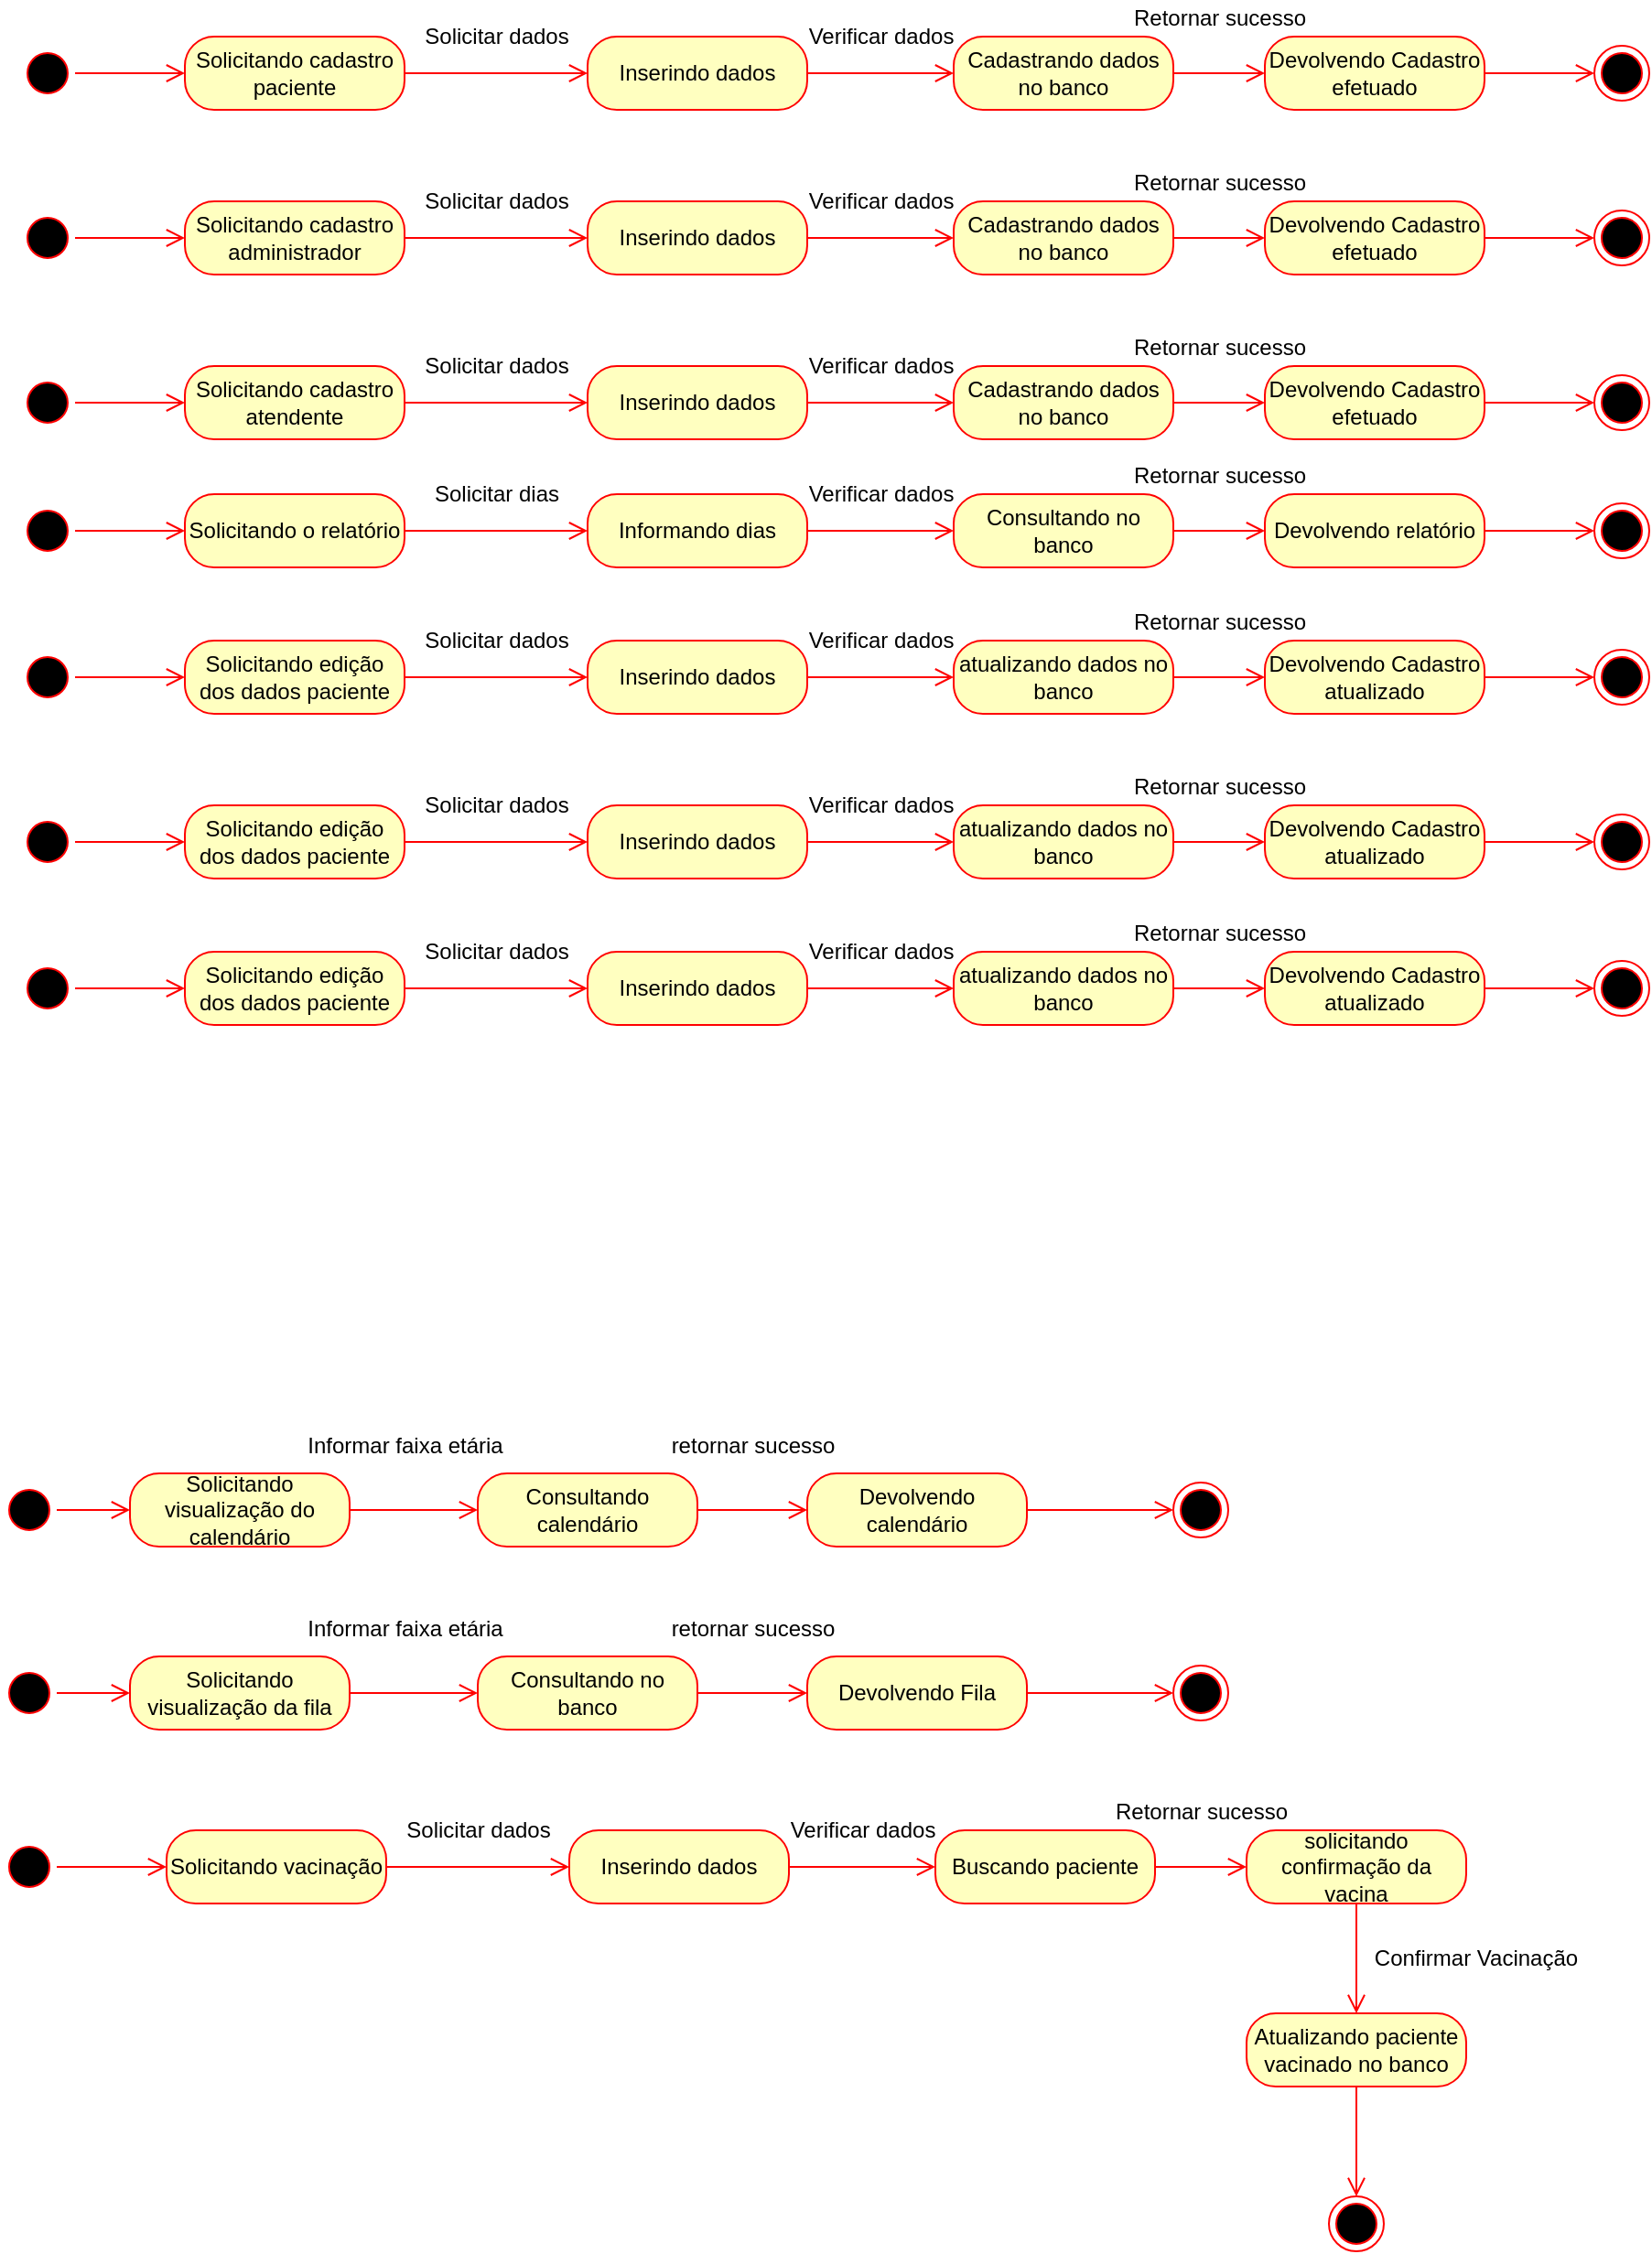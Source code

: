 <mxfile version="14.7.1" type="device"><diagram id="VHnfhxVJUCh1EtkMlHAh" name="Page-1"><mxGraphModel dx="1422" dy="794" grid="0" gridSize="10" guides="1" tooltips="1" connect="1" arrows="1" fold="1" page="1" pageScale="1" pageWidth="1169" pageHeight="827" math="0" shadow="0"><root><mxCell id="0"/><mxCell id="1" parent="0"/><mxCell id="KKVTEAkptDqRjlvyIMgH-1" value="Solicitando cadastro paciente" style="rounded=1;whiteSpace=wrap;html=1;arcSize=40;fontColor=#000000;fillColor=#ffffc0;strokeColor=#ff0000;" vertex="1" parent="1"><mxGeometry x="170" y="110" width="120" height="40" as="geometry"/></mxCell><mxCell id="KKVTEAkptDqRjlvyIMgH-2" value="" style="edgeStyle=orthogonalEdgeStyle;html=1;verticalAlign=bottom;endArrow=open;endSize=8;strokeColor=#ff0000;entryX=0;entryY=0.5;entryDx=0;entryDy=0;" edge="1" source="KKVTEAkptDqRjlvyIMgH-1" parent="1" target="KKVTEAkptDqRjlvyIMgH-3"><mxGeometry relative="1" as="geometry"><mxPoint x="230" y="210" as="targetPoint"/></mxGeometry></mxCell><mxCell id="KKVTEAkptDqRjlvyIMgH-3" value="Inserindo dados" style="rounded=1;whiteSpace=wrap;html=1;arcSize=40;fontColor=#000000;fillColor=#ffffc0;strokeColor=#ff0000;" vertex="1" parent="1"><mxGeometry x="390" y="110" width="120" height="40" as="geometry"/></mxCell><mxCell id="KKVTEAkptDqRjlvyIMgH-4" value="" style="edgeStyle=orthogonalEdgeStyle;html=1;verticalAlign=bottom;endArrow=open;endSize=8;strokeColor=#ff0000;entryX=0;entryY=0.5;entryDx=0;entryDy=0;" edge="1" source="KKVTEAkptDqRjlvyIMgH-3" parent="1" target="KKVTEAkptDqRjlvyIMgH-8"><mxGeometry relative="1" as="geometry"><mxPoint x="650" y="210" as="targetPoint"/></mxGeometry></mxCell><mxCell id="KKVTEAkptDqRjlvyIMgH-8" value="Cadastrando dados no banco" style="rounded=1;whiteSpace=wrap;html=1;arcSize=40;fontColor=#000000;fillColor=#ffffc0;strokeColor=#ff0000;" vertex="1" parent="1"><mxGeometry x="590" y="110" width="120" height="40" as="geometry"/></mxCell><mxCell id="KKVTEAkptDqRjlvyIMgH-9" value="" style="edgeStyle=orthogonalEdgeStyle;html=1;verticalAlign=bottom;endArrow=open;endSize=8;strokeColor=#ff0000;entryX=0;entryY=0.5;entryDx=0;entryDy=0;" edge="1" source="KKVTEAkptDqRjlvyIMgH-8" parent="1" target="KKVTEAkptDqRjlvyIMgH-10"><mxGeometry relative="1" as="geometry"><mxPoint x="780" y="200" as="targetPoint"/></mxGeometry></mxCell><mxCell id="KKVTEAkptDqRjlvyIMgH-10" value="Devolvendo Cadastro efetuado" style="rounded=1;whiteSpace=wrap;html=1;arcSize=40;fontColor=#000000;fillColor=#ffffc0;strokeColor=#ff0000;" vertex="1" parent="1"><mxGeometry x="760" y="110" width="120" height="40" as="geometry"/></mxCell><mxCell id="KKVTEAkptDqRjlvyIMgH-11" value="" style="edgeStyle=orthogonalEdgeStyle;html=1;verticalAlign=bottom;endArrow=open;endSize=8;strokeColor=#ff0000;entryX=0;entryY=0.5;entryDx=0;entryDy=0;" edge="1" source="KKVTEAkptDqRjlvyIMgH-10" parent="1" target="KKVTEAkptDqRjlvyIMgH-14"><mxGeometry relative="1" as="geometry"><mxPoint x="930" y="130" as="targetPoint"/></mxGeometry></mxCell><mxCell id="KKVTEAkptDqRjlvyIMgH-12" value="" style="ellipse;html=1;shape=startState;fillColor=#000000;strokeColor=#ff0000;" vertex="1" parent="1"><mxGeometry x="80" y="115" width="30" height="30" as="geometry"/></mxCell><mxCell id="KKVTEAkptDqRjlvyIMgH-13" value="" style="edgeStyle=orthogonalEdgeStyle;html=1;verticalAlign=bottom;endArrow=open;endSize=8;strokeColor=#ff0000;entryX=0;entryY=0.5;entryDx=0;entryDy=0;" edge="1" source="KKVTEAkptDqRjlvyIMgH-12" parent="1" target="KKVTEAkptDqRjlvyIMgH-1"><mxGeometry relative="1" as="geometry"><mxPoint x="150" y="125" as="targetPoint"/></mxGeometry></mxCell><mxCell id="KKVTEAkptDqRjlvyIMgH-14" value="" style="ellipse;html=1;shape=endState;fillColor=#000000;strokeColor=#ff0000;" vertex="1" parent="1"><mxGeometry x="940" y="115" width="30" height="30" as="geometry"/></mxCell><mxCell id="KKVTEAkptDqRjlvyIMgH-16" value="Solicitar dados" style="text;html=1;align=center;verticalAlign=middle;resizable=0;points=[];autosize=1;strokeColor=none;" vertex="1" parent="1"><mxGeometry x="290" y="100" width="100" height="20" as="geometry"/></mxCell><mxCell id="KKVTEAkptDqRjlvyIMgH-17" value="Verificar dados" style="text;html=1;align=center;verticalAlign=middle;resizable=0;points=[];autosize=1;strokeColor=none;" vertex="1" parent="1"><mxGeometry x="500" y="100" width="100" height="20" as="geometry"/></mxCell><mxCell id="KKVTEAkptDqRjlvyIMgH-18" value="Retornar sucesso" style="text;html=1;align=center;verticalAlign=middle;resizable=0;points=[];autosize=1;strokeColor=none;" vertex="1" parent="1"><mxGeometry x="680" y="90" width="110" height="20" as="geometry"/></mxCell><mxCell id="KKVTEAkptDqRjlvyIMgH-19" value="Solicitando cadastro administrador" style="rounded=1;whiteSpace=wrap;html=1;arcSize=40;fontColor=#000000;fillColor=#ffffc0;strokeColor=#ff0000;" vertex="1" parent="1"><mxGeometry x="170" y="200" width="120" height="40" as="geometry"/></mxCell><mxCell id="KKVTEAkptDqRjlvyIMgH-20" value="" style="edgeStyle=orthogonalEdgeStyle;html=1;verticalAlign=bottom;endArrow=open;endSize=8;strokeColor=#ff0000;entryX=0;entryY=0.5;entryDx=0;entryDy=0;" edge="1" parent="1" source="KKVTEAkptDqRjlvyIMgH-19" target="KKVTEAkptDqRjlvyIMgH-21"><mxGeometry relative="1" as="geometry"><mxPoint x="230" y="300" as="targetPoint"/></mxGeometry></mxCell><mxCell id="KKVTEAkptDqRjlvyIMgH-21" value="Inserindo dados" style="rounded=1;whiteSpace=wrap;html=1;arcSize=40;fontColor=#000000;fillColor=#ffffc0;strokeColor=#ff0000;" vertex="1" parent="1"><mxGeometry x="390" y="200" width="120" height="40" as="geometry"/></mxCell><mxCell id="KKVTEAkptDqRjlvyIMgH-22" value="" style="edgeStyle=orthogonalEdgeStyle;html=1;verticalAlign=bottom;endArrow=open;endSize=8;strokeColor=#ff0000;entryX=0;entryY=0.5;entryDx=0;entryDy=0;" edge="1" parent="1" source="KKVTEAkptDqRjlvyIMgH-21" target="KKVTEAkptDqRjlvyIMgH-23"><mxGeometry relative="1" as="geometry"><mxPoint x="650" y="300" as="targetPoint"/></mxGeometry></mxCell><mxCell id="KKVTEAkptDqRjlvyIMgH-23" value="Cadastrando dados no banco" style="rounded=1;whiteSpace=wrap;html=1;arcSize=40;fontColor=#000000;fillColor=#ffffc0;strokeColor=#ff0000;" vertex="1" parent="1"><mxGeometry x="590" y="200" width="120" height="40" as="geometry"/></mxCell><mxCell id="KKVTEAkptDqRjlvyIMgH-24" value="" style="edgeStyle=orthogonalEdgeStyle;html=1;verticalAlign=bottom;endArrow=open;endSize=8;strokeColor=#ff0000;entryX=0;entryY=0.5;entryDx=0;entryDy=0;" edge="1" parent="1" source="KKVTEAkptDqRjlvyIMgH-23" target="KKVTEAkptDqRjlvyIMgH-25"><mxGeometry relative="1" as="geometry"><mxPoint x="780" y="290" as="targetPoint"/></mxGeometry></mxCell><mxCell id="KKVTEAkptDqRjlvyIMgH-25" value="Devolvendo Cadastro efetuado" style="rounded=1;whiteSpace=wrap;html=1;arcSize=40;fontColor=#000000;fillColor=#ffffc0;strokeColor=#ff0000;" vertex="1" parent="1"><mxGeometry x="760" y="200" width="120" height="40" as="geometry"/></mxCell><mxCell id="KKVTEAkptDqRjlvyIMgH-26" value="" style="edgeStyle=orthogonalEdgeStyle;html=1;verticalAlign=bottom;endArrow=open;endSize=8;strokeColor=#ff0000;entryX=0;entryY=0.5;entryDx=0;entryDy=0;" edge="1" parent="1" source="KKVTEAkptDqRjlvyIMgH-25" target="KKVTEAkptDqRjlvyIMgH-29"><mxGeometry relative="1" as="geometry"><mxPoint x="930" y="220" as="targetPoint"/></mxGeometry></mxCell><mxCell id="KKVTEAkptDqRjlvyIMgH-27" value="" style="ellipse;html=1;shape=startState;fillColor=#000000;strokeColor=#ff0000;" vertex="1" parent="1"><mxGeometry x="80" y="205" width="30" height="30" as="geometry"/></mxCell><mxCell id="KKVTEAkptDqRjlvyIMgH-28" value="" style="edgeStyle=orthogonalEdgeStyle;html=1;verticalAlign=bottom;endArrow=open;endSize=8;strokeColor=#ff0000;entryX=0;entryY=0.5;entryDx=0;entryDy=0;" edge="1" parent="1" source="KKVTEAkptDqRjlvyIMgH-27" target="KKVTEAkptDqRjlvyIMgH-19"><mxGeometry relative="1" as="geometry"><mxPoint x="150" y="215" as="targetPoint"/></mxGeometry></mxCell><mxCell id="KKVTEAkptDqRjlvyIMgH-29" value="" style="ellipse;html=1;shape=endState;fillColor=#000000;strokeColor=#ff0000;" vertex="1" parent="1"><mxGeometry x="940" y="205" width="30" height="30" as="geometry"/></mxCell><mxCell id="KKVTEAkptDqRjlvyIMgH-30" value="Solicitar dados" style="text;html=1;align=center;verticalAlign=middle;resizable=0;points=[];autosize=1;strokeColor=none;" vertex="1" parent="1"><mxGeometry x="290" y="190" width="100" height="20" as="geometry"/></mxCell><mxCell id="KKVTEAkptDqRjlvyIMgH-31" value="Verificar dados" style="text;html=1;align=center;verticalAlign=middle;resizable=0;points=[];autosize=1;strokeColor=none;" vertex="1" parent="1"><mxGeometry x="500" y="190" width="100" height="20" as="geometry"/></mxCell><mxCell id="KKVTEAkptDqRjlvyIMgH-32" value="Retornar sucesso" style="text;html=1;align=center;verticalAlign=middle;resizable=0;points=[];autosize=1;strokeColor=none;" vertex="1" parent="1"><mxGeometry x="680" y="180" width="110" height="20" as="geometry"/></mxCell><mxCell id="KKVTEAkptDqRjlvyIMgH-33" value="Solicitando cadastro atendente" style="rounded=1;whiteSpace=wrap;html=1;arcSize=40;fontColor=#000000;fillColor=#ffffc0;strokeColor=#ff0000;" vertex="1" parent="1"><mxGeometry x="170" y="290" width="120" height="40" as="geometry"/></mxCell><mxCell id="KKVTEAkptDqRjlvyIMgH-34" value="" style="edgeStyle=orthogonalEdgeStyle;html=1;verticalAlign=bottom;endArrow=open;endSize=8;strokeColor=#ff0000;entryX=0;entryY=0.5;entryDx=0;entryDy=0;" edge="1" parent="1" source="KKVTEAkptDqRjlvyIMgH-33" target="KKVTEAkptDqRjlvyIMgH-35"><mxGeometry relative="1" as="geometry"><mxPoint x="230" y="390" as="targetPoint"/></mxGeometry></mxCell><mxCell id="KKVTEAkptDqRjlvyIMgH-35" value="Inserindo dados" style="rounded=1;whiteSpace=wrap;html=1;arcSize=40;fontColor=#000000;fillColor=#ffffc0;strokeColor=#ff0000;" vertex="1" parent="1"><mxGeometry x="390" y="290" width="120" height="40" as="geometry"/></mxCell><mxCell id="KKVTEAkptDqRjlvyIMgH-36" value="" style="edgeStyle=orthogonalEdgeStyle;html=1;verticalAlign=bottom;endArrow=open;endSize=8;strokeColor=#ff0000;entryX=0;entryY=0.5;entryDx=0;entryDy=0;" edge="1" parent="1" source="KKVTEAkptDqRjlvyIMgH-35" target="KKVTEAkptDqRjlvyIMgH-37"><mxGeometry relative="1" as="geometry"><mxPoint x="650" y="390" as="targetPoint"/></mxGeometry></mxCell><mxCell id="KKVTEAkptDqRjlvyIMgH-37" value="Cadastrando dados no banco" style="rounded=1;whiteSpace=wrap;html=1;arcSize=40;fontColor=#000000;fillColor=#ffffc0;strokeColor=#ff0000;" vertex="1" parent="1"><mxGeometry x="590" y="290" width="120" height="40" as="geometry"/></mxCell><mxCell id="KKVTEAkptDqRjlvyIMgH-38" value="" style="edgeStyle=orthogonalEdgeStyle;html=1;verticalAlign=bottom;endArrow=open;endSize=8;strokeColor=#ff0000;entryX=0;entryY=0.5;entryDx=0;entryDy=0;" edge="1" parent="1" source="KKVTEAkptDqRjlvyIMgH-37" target="KKVTEAkptDqRjlvyIMgH-39"><mxGeometry relative="1" as="geometry"><mxPoint x="780" y="380" as="targetPoint"/></mxGeometry></mxCell><mxCell id="KKVTEAkptDqRjlvyIMgH-39" value="Devolvendo Cadastro efetuado" style="rounded=1;whiteSpace=wrap;html=1;arcSize=40;fontColor=#000000;fillColor=#ffffc0;strokeColor=#ff0000;" vertex="1" parent="1"><mxGeometry x="760" y="290" width="120" height="40" as="geometry"/></mxCell><mxCell id="KKVTEAkptDqRjlvyIMgH-40" value="" style="edgeStyle=orthogonalEdgeStyle;html=1;verticalAlign=bottom;endArrow=open;endSize=8;strokeColor=#ff0000;entryX=0;entryY=0.5;entryDx=0;entryDy=0;" edge="1" parent="1" source="KKVTEAkptDqRjlvyIMgH-39" target="KKVTEAkptDqRjlvyIMgH-43"><mxGeometry relative="1" as="geometry"><mxPoint x="930" y="310" as="targetPoint"/></mxGeometry></mxCell><mxCell id="KKVTEAkptDqRjlvyIMgH-41" value="" style="ellipse;html=1;shape=startState;fillColor=#000000;strokeColor=#ff0000;" vertex="1" parent="1"><mxGeometry x="80" y="295" width="30" height="30" as="geometry"/></mxCell><mxCell id="KKVTEAkptDqRjlvyIMgH-42" value="" style="edgeStyle=orthogonalEdgeStyle;html=1;verticalAlign=bottom;endArrow=open;endSize=8;strokeColor=#ff0000;entryX=0;entryY=0.5;entryDx=0;entryDy=0;" edge="1" parent="1" source="KKVTEAkptDqRjlvyIMgH-41" target="KKVTEAkptDqRjlvyIMgH-33"><mxGeometry relative="1" as="geometry"><mxPoint x="150" y="305" as="targetPoint"/></mxGeometry></mxCell><mxCell id="KKVTEAkptDqRjlvyIMgH-43" value="" style="ellipse;html=1;shape=endState;fillColor=#000000;strokeColor=#ff0000;" vertex="1" parent="1"><mxGeometry x="940" y="295" width="30" height="30" as="geometry"/></mxCell><mxCell id="KKVTEAkptDqRjlvyIMgH-44" value="Solicitar dados" style="text;html=1;align=center;verticalAlign=middle;resizable=0;points=[];autosize=1;strokeColor=none;" vertex="1" parent="1"><mxGeometry x="290" y="280" width="100" height="20" as="geometry"/></mxCell><mxCell id="KKVTEAkptDqRjlvyIMgH-45" value="Verificar dados" style="text;html=1;align=center;verticalAlign=middle;resizable=0;points=[];autosize=1;strokeColor=none;" vertex="1" parent="1"><mxGeometry x="500" y="280" width="100" height="20" as="geometry"/></mxCell><mxCell id="KKVTEAkptDqRjlvyIMgH-46" value="Retornar sucesso" style="text;html=1;align=center;verticalAlign=middle;resizable=0;points=[];autosize=1;strokeColor=none;" vertex="1" parent="1"><mxGeometry x="680" y="270" width="110" height="20" as="geometry"/></mxCell><mxCell id="KKVTEAkptDqRjlvyIMgH-49" value="Solicitando o relatório" style="rounded=1;whiteSpace=wrap;html=1;arcSize=40;fontColor=#000000;fillColor=#ffffc0;strokeColor=#ff0000;" vertex="1" parent="1"><mxGeometry x="170" y="360" width="120" height="40" as="geometry"/></mxCell><mxCell id="KKVTEAkptDqRjlvyIMgH-50" value="" style="edgeStyle=orthogonalEdgeStyle;html=1;verticalAlign=bottom;endArrow=open;endSize=8;strokeColor=#ff0000;entryX=0;entryY=0.5;entryDx=0;entryDy=0;" edge="1" parent="1" source="KKVTEAkptDqRjlvyIMgH-49" target="KKVTEAkptDqRjlvyIMgH-51"><mxGeometry relative="1" as="geometry"><mxPoint x="230" y="460" as="targetPoint"/></mxGeometry></mxCell><mxCell id="KKVTEAkptDqRjlvyIMgH-51" value="Informando dias" style="rounded=1;whiteSpace=wrap;html=1;arcSize=40;fontColor=#000000;fillColor=#ffffc0;strokeColor=#ff0000;" vertex="1" parent="1"><mxGeometry x="390" y="360" width="120" height="40" as="geometry"/></mxCell><mxCell id="KKVTEAkptDqRjlvyIMgH-52" value="" style="edgeStyle=orthogonalEdgeStyle;html=1;verticalAlign=bottom;endArrow=open;endSize=8;strokeColor=#ff0000;entryX=0;entryY=0.5;entryDx=0;entryDy=0;" edge="1" parent="1" source="KKVTEAkptDqRjlvyIMgH-51" target="KKVTEAkptDqRjlvyIMgH-53"><mxGeometry relative="1" as="geometry"><mxPoint x="650" y="460" as="targetPoint"/></mxGeometry></mxCell><mxCell id="KKVTEAkptDqRjlvyIMgH-53" value="Consultando no banco" style="rounded=1;whiteSpace=wrap;html=1;arcSize=40;fontColor=#000000;fillColor=#ffffc0;strokeColor=#ff0000;" vertex="1" parent="1"><mxGeometry x="590" y="360" width="120" height="40" as="geometry"/></mxCell><mxCell id="KKVTEAkptDqRjlvyIMgH-54" value="" style="edgeStyle=orthogonalEdgeStyle;html=1;verticalAlign=bottom;endArrow=open;endSize=8;strokeColor=#ff0000;entryX=0;entryY=0.5;entryDx=0;entryDy=0;" edge="1" parent="1" source="KKVTEAkptDqRjlvyIMgH-53" target="KKVTEAkptDqRjlvyIMgH-55"><mxGeometry relative="1" as="geometry"><mxPoint x="780" y="450" as="targetPoint"/></mxGeometry></mxCell><mxCell id="KKVTEAkptDqRjlvyIMgH-55" value="Devolvendo relatório" style="rounded=1;whiteSpace=wrap;html=1;arcSize=40;fontColor=#000000;fillColor=#ffffc0;strokeColor=#ff0000;" vertex="1" parent="1"><mxGeometry x="760" y="360" width="120" height="40" as="geometry"/></mxCell><mxCell id="KKVTEAkptDqRjlvyIMgH-56" value="" style="edgeStyle=orthogonalEdgeStyle;html=1;verticalAlign=bottom;endArrow=open;endSize=8;strokeColor=#ff0000;entryX=0;entryY=0.5;entryDx=0;entryDy=0;" edge="1" parent="1" source="KKVTEAkptDqRjlvyIMgH-55" target="KKVTEAkptDqRjlvyIMgH-59"><mxGeometry relative="1" as="geometry"><mxPoint x="930" y="380" as="targetPoint"/></mxGeometry></mxCell><mxCell id="KKVTEAkptDqRjlvyIMgH-57" value="" style="ellipse;html=1;shape=startState;fillColor=#000000;strokeColor=#ff0000;" vertex="1" parent="1"><mxGeometry x="80" y="365" width="30" height="30" as="geometry"/></mxCell><mxCell id="KKVTEAkptDqRjlvyIMgH-58" value="" style="edgeStyle=orthogonalEdgeStyle;html=1;verticalAlign=bottom;endArrow=open;endSize=8;strokeColor=#ff0000;entryX=0;entryY=0.5;entryDx=0;entryDy=0;" edge="1" parent="1" source="KKVTEAkptDqRjlvyIMgH-57" target="KKVTEAkptDqRjlvyIMgH-49"><mxGeometry relative="1" as="geometry"><mxPoint x="150" y="375" as="targetPoint"/></mxGeometry></mxCell><mxCell id="KKVTEAkptDqRjlvyIMgH-59" value="" style="ellipse;html=1;shape=endState;fillColor=#000000;strokeColor=#ff0000;" vertex="1" parent="1"><mxGeometry x="940" y="365" width="30" height="30" as="geometry"/></mxCell><mxCell id="KKVTEAkptDqRjlvyIMgH-60" value="Solicitar dias" style="text;html=1;align=center;verticalAlign=middle;resizable=0;points=[];autosize=1;strokeColor=none;" vertex="1" parent="1"><mxGeometry x="295" y="350" width="90" height="20" as="geometry"/></mxCell><mxCell id="KKVTEAkptDqRjlvyIMgH-61" value="Verificar dados" style="text;html=1;align=center;verticalAlign=middle;resizable=0;points=[];autosize=1;strokeColor=none;" vertex="1" parent="1"><mxGeometry x="500" y="350" width="100" height="20" as="geometry"/></mxCell><mxCell id="KKVTEAkptDqRjlvyIMgH-62" value="Retornar sucesso" style="text;html=1;align=center;verticalAlign=middle;resizable=0;points=[];autosize=1;strokeColor=none;" vertex="1" parent="1"><mxGeometry x="680" y="340" width="110" height="20" as="geometry"/></mxCell><mxCell id="KKVTEAkptDqRjlvyIMgH-63" value="Solicitando edição dos dados paciente" style="rounded=1;whiteSpace=wrap;html=1;arcSize=40;fontColor=#000000;fillColor=#ffffc0;strokeColor=#ff0000;" vertex="1" parent="1"><mxGeometry x="170" y="440" width="120" height="40" as="geometry"/></mxCell><mxCell id="KKVTEAkptDqRjlvyIMgH-64" value="" style="edgeStyle=orthogonalEdgeStyle;html=1;verticalAlign=bottom;endArrow=open;endSize=8;strokeColor=#ff0000;entryX=0;entryY=0.5;entryDx=0;entryDy=0;" edge="1" parent="1" source="KKVTEAkptDqRjlvyIMgH-63" target="KKVTEAkptDqRjlvyIMgH-65"><mxGeometry relative="1" as="geometry"><mxPoint x="230" y="540" as="targetPoint"/></mxGeometry></mxCell><mxCell id="KKVTEAkptDqRjlvyIMgH-65" value="Inserindo dados" style="rounded=1;whiteSpace=wrap;html=1;arcSize=40;fontColor=#000000;fillColor=#ffffc0;strokeColor=#ff0000;" vertex="1" parent="1"><mxGeometry x="390" y="440" width="120" height="40" as="geometry"/></mxCell><mxCell id="KKVTEAkptDqRjlvyIMgH-66" value="" style="edgeStyle=orthogonalEdgeStyle;html=1;verticalAlign=bottom;endArrow=open;endSize=8;strokeColor=#ff0000;entryX=0;entryY=0.5;entryDx=0;entryDy=0;" edge="1" parent="1" source="KKVTEAkptDqRjlvyIMgH-65" target="KKVTEAkptDqRjlvyIMgH-67"><mxGeometry relative="1" as="geometry"><mxPoint x="650" y="540" as="targetPoint"/></mxGeometry></mxCell><mxCell id="KKVTEAkptDqRjlvyIMgH-67" value="atualizando&amp;nbsp;dados no banco" style="rounded=1;whiteSpace=wrap;html=1;arcSize=40;fontColor=#000000;fillColor=#ffffc0;strokeColor=#ff0000;" vertex="1" parent="1"><mxGeometry x="590" y="440" width="120" height="40" as="geometry"/></mxCell><mxCell id="KKVTEAkptDqRjlvyIMgH-68" value="" style="edgeStyle=orthogonalEdgeStyle;html=1;verticalAlign=bottom;endArrow=open;endSize=8;strokeColor=#ff0000;entryX=0;entryY=0.5;entryDx=0;entryDy=0;" edge="1" parent="1" source="KKVTEAkptDqRjlvyIMgH-67" target="KKVTEAkptDqRjlvyIMgH-69"><mxGeometry relative="1" as="geometry"><mxPoint x="780" y="530" as="targetPoint"/></mxGeometry></mxCell><mxCell id="KKVTEAkptDqRjlvyIMgH-69" value="Devolvendo Cadastro atualizado" style="rounded=1;whiteSpace=wrap;html=1;arcSize=40;fontColor=#000000;fillColor=#ffffc0;strokeColor=#ff0000;" vertex="1" parent="1"><mxGeometry x="760" y="440" width="120" height="40" as="geometry"/></mxCell><mxCell id="KKVTEAkptDqRjlvyIMgH-70" value="" style="edgeStyle=orthogonalEdgeStyle;html=1;verticalAlign=bottom;endArrow=open;endSize=8;strokeColor=#ff0000;entryX=0;entryY=0.5;entryDx=0;entryDy=0;" edge="1" parent="1" source="KKVTEAkptDqRjlvyIMgH-69" target="KKVTEAkptDqRjlvyIMgH-73"><mxGeometry relative="1" as="geometry"><mxPoint x="930" y="460" as="targetPoint"/></mxGeometry></mxCell><mxCell id="KKVTEAkptDqRjlvyIMgH-71" value="" style="ellipse;html=1;shape=startState;fillColor=#000000;strokeColor=#ff0000;" vertex="1" parent="1"><mxGeometry x="80" y="445" width="30" height="30" as="geometry"/></mxCell><mxCell id="KKVTEAkptDqRjlvyIMgH-72" value="" style="edgeStyle=orthogonalEdgeStyle;html=1;verticalAlign=bottom;endArrow=open;endSize=8;strokeColor=#ff0000;entryX=0;entryY=0.5;entryDx=0;entryDy=0;" edge="1" parent="1" source="KKVTEAkptDqRjlvyIMgH-71" target="KKVTEAkptDqRjlvyIMgH-63"><mxGeometry relative="1" as="geometry"><mxPoint x="150" y="455" as="targetPoint"/></mxGeometry></mxCell><mxCell id="KKVTEAkptDqRjlvyIMgH-73" value="" style="ellipse;html=1;shape=endState;fillColor=#000000;strokeColor=#ff0000;" vertex="1" parent="1"><mxGeometry x="940" y="445" width="30" height="30" as="geometry"/></mxCell><mxCell id="KKVTEAkptDqRjlvyIMgH-74" value="Solicitar dados" style="text;html=1;align=center;verticalAlign=middle;resizable=0;points=[];autosize=1;strokeColor=none;" vertex="1" parent="1"><mxGeometry x="290" y="430" width="100" height="20" as="geometry"/></mxCell><mxCell id="KKVTEAkptDqRjlvyIMgH-75" value="Verificar dados" style="text;html=1;align=center;verticalAlign=middle;resizable=0;points=[];autosize=1;strokeColor=none;" vertex="1" parent="1"><mxGeometry x="500" y="430" width="100" height="20" as="geometry"/></mxCell><mxCell id="KKVTEAkptDqRjlvyIMgH-76" value="Retornar sucesso" style="text;html=1;align=center;verticalAlign=middle;resizable=0;points=[];autosize=1;strokeColor=none;" vertex="1" parent="1"><mxGeometry x="680" y="420" width="110" height="20" as="geometry"/></mxCell><mxCell id="KKVTEAkptDqRjlvyIMgH-77" value="Solicitando edição dos dados&amp;nbsp;paciente" style="rounded=1;whiteSpace=wrap;html=1;arcSize=40;fontColor=#000000;fillColor=#ffffc0;strokeColor=#ff0000;" vertex="1" parent="1"><mxGeometry x="170" y="530" width="120" height="40" as="geometry"/></mxCell><mxCell id="KKVTEAkptDqRjlvyIMgH-78" value="" style="edgeStyle=orthogonalEdgeStyle;html=1;verticalAlign=bottom;endArrow=open;endSize=8;strokeColor=#ff0000;entryX=0;entryY=0.5;entryDx=0;entryDy=0;" edge="1" parent="1" source="KKVTEAkptDqRjlvyIMgH-77" target="KKVTEAkptDqRjlvyIMgH-79"><mxGeometry relative="1" as="geometry"><mxPoint x="230" y="630" as="targetPoint"/></mxGeometry></mxCell><mxCell id="KKVTEAkptDqRjlvyIMgH-79" value="Inserindo dados" style="rounded=1;whiteSpace=wrap;html=1;arcSize=40;fontColor=#000000;fillColor=#ffffc0;strokeColor=#ff0000;" vertex="1" parent="1"><mxGeometry x="390" y="530" width="120" height="40" as="geometry"/></mxCell><mxCell id="KKVTEAkptDqRjlvyIMgH-80" value="" style="edgeStyle=orthogonalEdgeStyle;html=1;verticalAlign=bottom;endArrow=open;endSize=8;strokeColor=#ff0000;entryX=0;entryY=0.5;entryDx=0;entryDy=0;" edge="1" parent="1" source="KKVTEAkptDqRjlvyIMgH-79" target="KKVTEAkptDqRjlvyIMgH-81"><mxGeometry relative="1" as="geometry"><mxPoint x="650" y="630" as="targetPoint"/></mxGeometry></mxCell><mxCell id="KKVTEAkptDqRjlvyIMgH-81" value="atualizando&amp;nbsp;dados no banco" style="rounded=1;whiteSpace=wrap;html=1;arcSize=40;fontColor=#000000;fillColor=#ffffc0;strokeColor=#ff0000;" vertex="1" parent="1"><mxGeometry x="590" y="530" width="120" height="40" as="geometry"/></mxCell><mxCell id="KKVTEAkptDqRjlvyIMgH-82" value="" style="edgeStyle=orthogonalEdgeStyle;html=1;verticalAlign=bottom;endArrow=open;endSize=8;strokeColor=#ff0000;entryX=0;entryY=0.5;entryDx=0;entryDy=0;" edge="1" parent="1" source="KKVTEAkptDqRjlvyIMgH-81" target="KKVTEAkptDqRjlvyIMgH-83"><mxGeometry relative="1" as="geometry"><mxPoint x="780" y="620" as="targetPoint"/></mxGeometry></mxCell><mxCell id="KKVTEAkptDqRjlvyIMgH-83" value="Devolvendo Cadastro atualizado" style="rounded=1;whiteSpace=wrap;html=1;arcSize=40;fontColor=#000000;fillColor=#ffffc0;strokeColor=#ff0000;" vertex="1" parent="1"><mxGeometry x="760" y="530" width="120" height="40" as="geometry"/></mxCell><mxCell id="KKVTEAkptDqRjlvyIMgH-84" value="" style="edgeStyle=orthogonalEdgeStyle;html=1;verticalAlign=bottom;endArrow=open;endSize=8;strokeColor=#ff0000;entryX=0;entryY=0.5;entryDx=0;entryDy=0;" edge="1" parent="1" source="KKVTEAkptDqRjlvyIMgH-83" target="KKVTEAkptDqRjlvyIMgH-87"><mxGeometry relative="1" as="geometry"><mxPoint x="930" y="550" as="targetPoint"/></mxGeometry></mxCell><mxCell id="KKVTEAkptDqRjlvyIMgH-85" value="" style="ellipse;html=1;shape=startState;fillColor=#000000;strokeColor=#ff0000;" vertex="1" parent="1"><mxGeometry x="80" y="535" width="30" height="30" as="geometry"/></mxCell><mxCell id="KKVTEAkptDqRjlvyIMgH-86" value="" style="edgeStyle=orthogonalEdgeStyle;html=1;verticalAlign=bottom;endArrow=open;endSize=8;strokeColor=#ff0000;entryX=0;entryY=0.5;entryDx=0;entryDy=0;" edge="1" parent="1" source="KKVTEAkptDqRjlvyIMgH-85" target="KKVTEAkptDqRjlvyIMgH-77"><mxGeometry relative="1" as="geometry"><mxPoint x="150" y="545" as="targetPoint"/></mxGeometry></mxCell><mxCell id="KKVTEAkptDqRjlvyIMgH-87" value="" style="ellipse;html=1;shape=endState;fillColor=#000000;strokeColor=#ff0000;" vertex="1" parent="1"><mxGeometry x="940" y="535" width="30" height="30" as="geometry"/></mxCell><mxCell id="KKVTEAkptDqRjlvyIMgH-88" value="Solicitar dados" style="text;html=1;align=center;verticalAlign=middle;resizable=0;points=[];autosize=1;strokeColor=none;" vertex="1" parent="1"><mxGeometry x="290" y="520" width="100" height="20" as="geometry"/></mxCell><mxCell id="KKVTEAkptDqRjlvyIMgH-89" value="Verificar dados" style="text;html=1;align=center;verticalAlign=middle;resizable=0;points=[];autosize=1;strokeColor=none;" vertex="1" parent="1"><mxGeometry x="500" y="520" width="100" height="20" as="geometry"/></mxCell><mxCell id="KKVTEAkptDqRjlvyIMgH-90" value="Retornar sucesso" style="text;html=1;align=center;verticalAlign=middle;resizable=0;points=[];autosize=1;strokeColor=none;" vertex="1" parent="1"><mxGeometry x="680" y="510" width="110" height="20" as="geometry"/></mxCell><mxCell id="KKVTEAkptDqRjlvyIMgH-91" value="Solicitando edição dos dados&amp;nbsp;paciente" style="rounded=1;whiteSpace=wrap;html=1;arcSize=40;fontColor=#000000;fillColor=#ffffc0;strokeColor=#ff0000;" vertex="1" parent="1"><mxGeometry x="170" y="610" width="120" height="40" as="geometry"/></mxCell><mxCell id="KKVTEAkptDqRjlvyIMgH-92" value="" style="edgeStyle=orthogonalEdgeStyle;html=1;verticalAlign=bottom;endArrow=open;endSize=8;strokeColor=#ff0000;entryX=0;entryY=0.5;entryDx=0;entryDy=0;" edge="1" parent="1" source="KKVTEAkptDqRjlvyIMgH-91" target="KKVTEAkptDqRjlvyIMgH-93"><mxGeometry relative="1" as="geometry"><mxPoint x="230" y="710" as="targetPoint"/></mxGeometry></mxCell><mxCell id="KKVTEAkptDqRjlvyIMgH-93" value="Inserindo dados" style="rounded=1;whiteSpace=wrap;html=1;arcSize=40;fontColor=#000000;fillColor=#ffffc0;strokeColor=#ff0000;" vertex="1" parent="1"><mxGeometry x="390" y="610" width="120" height="40" as="geometry"/></mxCell><mxCell id="KKVTEAkptDqRjlvyIMgH-94" value="" style="edgeStyle=orthogonalEdgeStyle;html=1;verticalAlign=bottom;endArrow=open;endSize=8;strokeColor=#ff0000;entryX=0;entryY=0.5;entryDx=0;entryDy=0;" edge="1" parent="1" source="KKVTEAkptDqRjlvyIMgH-93" target="KKVTEAkptDqRjlvyIMgH-95"><mxGeometry relative="1" as="geometry"><mxPoint x="650" y="710" as="targetPoint"/></mxGeometry></mxCell><mxCell id="KKVTEAkptDqRjlvyIMgH-95" value="atualizando&amp;nbsp;dados no banco" style="rounded=1;whiteSpace=wrap;html=1;arcSize=40;fontColor=#000000;fillColor=#ffffc0;strokeColor=#ff0000;" vertex="1" parent="1"><mxGeometry x="590" y="610" width="120" height="40" as="geometry"/></mxCell><mxCell id="KKVTEAkptDqRjlvyIMgH-96" value="" style="edgeStyle=orthogonalEdgeStyle;html=1;verticalAlign=bottom;endArrow=open;endSize=8;strokeColor=#ff0000;entryX=0;entryY=0.5;entryDx=0;entryDy=0;" edge="1" parent="1" source="KKVTEAkptDqRjlvyIMgH-95" target="KKVTEAkptDqRjlvyIMgH-97"><mxGeometry relative="1" as="geometry"><mxPoint x="780" y="700" as="targetPoint"/></mxGeometry></mxCell><mxCell id="KKVTEAkptDqRjlvyIMgH-97" value="Devolvendo Cadastro atualizado" style="rounded=1;whiteSpace=wrap;html=1;arcSize=40;fontColor=#000000;fillColor=#ffffc0;strokeColor=#ff0000;" vertex="1" parent="1"><mxGeometry x="760" y="610" width="120" height="40" as="geometry"/></mxCell><mxCell id="KKVTEAkptDqRjlvyIMgH-98" value="" style="edgeStyle=orthogonalEdgeStyle;html=1;verticalAlign=bottom;endArrow=open;endSize=8;strokeColor=#ff0000;entryX=0;entryY=0.5;entryDx=0;entryDy=0;" edge="1" parent="1" source="KKVTEAkptDqRjlvyIMgH-97" target="KKVTEAkptDqRjlvyIMgH-101"><mxGeometry relative="1" as="geometry"><mxPoint x="930" y="630" as="targetPoint"/></mxGeometry></mxCell><mxCell id="KKVTEAkptDqRjlvyIMgH-99" value="" style="ellipse;html=1;shape=startState;fillColor=#000000;strokeColor=#ff0000;" vertex="1" parent="1"><mxGeometry x="80" y="615" width="30" height="30" as="geometry"/></mxCell><mxCell id="KKVTEAkptDqRjlvyIMgH-100" value="" style="edgeStyle=orthogonalEdgeStyle;html=1;verticalAlign=bottom;endArrow=open;endSize=8;strokeColor=#ff0000;entryX=0;entryY=0.5;entryDx=0;entryDy=0;" edge="1" parent="1" source="KKVTEAkptDqRjlvyIMgH-99" target="KKVTEAkptDqRjlvyIMgH-91"><mxGeometry relative="1" as="geometry"><mxPoint x="150" y="625" as="targetPoint"/></mxGeometry></mxCell><mxCell id="KKVTEAkptDqRjlvyIMgH-101" value="" style="ellipse;html=1;shape=endState;fillColor=#000000;strokeColor=#ff0000;" vertex="1" parent="1"><mxGeometry x="940" y="615" width="30" height="30" as="geometry"/></mxCell><mxCell id="KKVTEAkptDqRjlvyIMgH-102" value="Solicitar dados" style="text;html=1;align=center;verticalAlign=middle;resizable=0;points=[];autosize=1;strokeColor=none;" vertex="1" parent="1"><mxGeometry x="290" y="600" width="100" height="20" as="geometry"/></mxCell><mxCell id="KKVTEAkptDqRjlvyIMgH-103" value="Verificar dados" style="text;html=1;align=center;verticalAlign=middle;resizable=0;points=[];autosize=1;strokeColor=none;" vertex="1" parent="1"><mxGeometry x="500" y="600" width="100" height="20" as="geometry"/></mxCell><mxCell id="KKVTEAkptDqRjlvyIMgH-104" value="Retornar sucesso" style="text;html=1;align=center;verticalAlign=middle;resizable=0;points=[];autosize=1;strokeColor=none;" vertex="1" parent="1"><mxGeometry x="680" y="590" width="110" height="20" as="geometry"/></mxCell><mxCell id="KKVTEAkptDqRjlvyIMgH-109" value="" style="ellipse;html=1;shape=startState;fillColor=#000000;strokeColor=#ff0000;" vertex="1" parent="1"><mxGeometry x="70" y="900" width="30" height="30" as="geometry"/></mxCell><mxCell id="KKVTEAkptDqRjlvyIMgH-110" value="" style="edgeStyle=orthogonalEdgeStyle;html=1;verticalAlign=bottom;endArrow=open;endSize=8;strokeColor=#ff0000;entryX=0;entryY=0.5;entryDx=0;entryDy=0;" edge="1" source="KKVTEAkptDqRjlvyIMgH-109" parent="1" target="KKVTEAkptDqRjlvyIMgH-111"><mxGeometry relative="1" as="geometry"><mxPoint x="210" y="915" as="targetPoint"/></mxGeometry></mxCell><mxCell id="KKVTEAkptDqRjlvyIMgH-111" value="Solicitando visualização do calendário" style="rounded=1;whiteSpace=wrap;html=1;arcSize=40;fontColor=#000000;fillColor=#ffffc0;strokeColor=#ff0000;" vertex="1" parent="1"><mxGeometry x="140" y="895" width="120" height="40" as="geometry"/></mxCell><mxCell id="KKVTEAkptDqRjlvyIMgH-112" value="" style="edgeStyle=orthogonalEdgeStyle;html=1;verticalAlign=bottom;endArrow=open;endSize=8;strokeColor=#ff0000;entryX=0;entryY=0.5;entryDx=0;entryDy=0;" edge="1" source="KKVTEAkptDqRjlvyIMgH-111" parent="1" target="KKVTEAkptDqRjlvyIMgH-115"><mxGeometry relative="1" as="geometry"><mxPoint x="280" y="1000" as="targetPoint"/></mxGeometry></mxCell><mxCell id="KKVTEAkptDqRjlvyIMgH-115" value="Consultando calendário" style="rounded=1;whiteSpace=wrap;html=1;arcSize=40;fontColor=#000000;fillColor=#ffffc0;strokeColor=#ff0000;" vertex="1" parent="1"><mxGeometry x="330" y="895" width="120" height="40" as="geometry"/></mxCell><mxCell id="KKVTEAkptDqRjlvyIMgH-116" value="" style="edgeStyle=orthogonalEdgeStyle;html=1;verticalAlign=bottom;endArrow=open;endSize=8;strokeColor=#ff0000;entryX=0;entryY=0.5;entryDx=0;entryDy=0;" edge="1" source="KKVTEAkptDqRjlvyIMgH-115" parent="1" target="KKVTEAkptDqRjlvyIMgH-117"><mxGeometry relative="1" as="geometry"><mxPoint x="400" y="995" as="targetPoint"/></mxGeometry></mxCell><mxCell id="KKVTEAkptDqRjlvyIMgH-117" value="Devolvendo calendário" style="rounded=1;whiteSpace=wrap;html=1;arcSize=40;fontColor=#000000;fillColor=#ffffc0;strokeColor=#ff0000;" vertex="1" parent="1"><mxGeometry x="510" y="895" width="120" height="40" as="geometry"/></mxCell><mxCell id="KKVTEAkptDqRjlvyIMgH-118" value="" style="edgeStyle=orthogonalEdgeStyle;html=1;verticalAlign=bottom;endArrow=open;endSize=8;strokeColor=#ff0000;entryX=0;entryY=0.5;entryDx=0;entryDy=0;" edge="1" source="KKVTEAkptDqRjlvyIMgH-117" parent="1" target="KKVTEAkptDqRjlvyIMgH-119"><mxGeometry relative="1" as="geometry"><mxPoint x="585" y="995" as="targetPoint"/></mxGeometry></mxCell><mxCell id="KKVTEAkptDqRjlvyIMgH-119" value="" style="ellipse;html=1;shape=endState;fillColor=#000000;strokeColor=#ff0000;" vertex="1" parent="1"><mxGeometry x="710" y="900" width="30" height="30" as="geometry"/></mxCell><mxCell id="KKVTEAkptDqRjlvyIMgH-120" value="Informar faixa etária" style="text;html=1;align=center;verticalAlign=middle;resizable=0;points=[];autosize=1;strokeColor=none;" vertex="1" parent="1"><mxGeometry x="230" y="870" width="120" height="20" as="geometry"/></mxCell><mxCell id="KKVTEAkptDqRjlvyIMgH-121" value="retornar sucesso" style="text;html=1;align=center;verticalAlign=middle;resizable=0;points=[];autosize=1;strokeColor=none;" vertex="1" parent="1"><mxGeometry x="425" y="870" width="110" height="20" as="geometry"/></mxCell><mxCell id="KKVTEAkptDqRjlvyIMgH-122" value="" style="ellipse;html=1;shape=startState;fillColor=#000000;strokeColor=#ff0000;" vertex="1" parent="1"><mxGeometry x="70" y="1000" width="30" height="30" as="geometry"/></mxCell><mxCell id="KKVTEAkptDqRjlvyIMgH-123" value="" style="edgeStyle=orthogonalEdgeStyle;html=1;verticalAlign=bottom;endArrow=open;endSize=8;strokeColor=#ff0000;entryX=0;entryY=0.5;entryDx=0;entryDy=0;" edge="1" parent="1" source="KKVTEAkptDqRjlvyIMgH-122" target="KKVTEAkptDqRjlvyIMgH-124"><mxGeometry relative="1" as="geometry"><mxPoint x="210" y="1015" as="targetPoint"/></mxGeometry></mxCell><mxCell id="KKVTEAkptDqRjlvyIMgH-124" value="Solicitando visualização da fila" style="rounded=1;whiteSpace=wrap;html=1;arcSize=40;fontColor=#000000;fillColor=#ffffc0;strokeColor=#ff0000;" vertex="1" parent="1"><mxGeometry x="140" y="995" width="120" height="40" as="geometry"/></mxCell><mxCell id="KKVTEAkptDqRjlvyIMgH-125" value="" style="edgeStyle=orthogonalEdgeStyle;html=1;verticalAlign=bottom;endArrow=open;endSize=8;strokeColor=#ff0000;entryX=0;entryY=0.5;entryDx=0;entryDy=0;" edge="1" parent="1" source="KKVTEAkptDqRjlvyIMgH-124" target="KKVTEAkptDqRjlvyIMgH-126"><mxGeometry relative="1" as="geometry"><mxPoint x="280" y="1100" as="targetPoint"/></mxGeometry></mxCell><mxCell id="KKVTEAkptDqRjlvyIMgH-126" value="Consultando no banco" style="rounded=1;whiteSpace=wrap;html=1;arcSize=40;fontColor=#000000;fillColor=#ffffc0;strokeColor=#ff0000;" vertex="1" parent="1"><mxGeometry x="330" y="995" width="120" height="40" as="geometry"/></mxCell><mxCell id="KKVTEAkptDqRjlvyIMgH-127" value="" style="edgeStyle=orthogonalEdgeStyle;html=1;verticalAlign=bottom;endArrow=open;endSize=8;strokeColor=#ff0000;entryX=0;entryY=0.5;entryDx=0;entryDy=0;" edge="1" parent="1" source="KKVTEAkptDqRjlvyIMgH-126" target="KKVTEAkptDqRjlvyIMgH-128"><mxGeometry relative="1" as="geometry"><mxPoint x="400" y="1095" as="targetPoint"/></mxGeometry></mxCell><mxCell id="KKVTEAkptDqRjlvyIMgH-128" value="Devolvendo Fila" style="rounded=1;whiteSpace=wrap;html=1;arcSize=40;fontColor=#000000;fillColor=#ffffc0;strokeColor=#ff0000;" vertex="1" parent="1"><mxGeometry x="510" y="995" width="120" height="40" as="geometry"/></mxCell><mxCell id="KKVTEAkptDqRjlvyIMgH-129" value="" style="edgeStyle=orthogonalEdgeStyle;html=1;verticalAlign=bottom;endArrow=open;endSize=8;strokeColor=#ff0000;entryX=0;entryY=0.5;entryDx=0;entryDy=0;" edge="1" parent="1" source="KKVTEAkptDqRjlvyIMgH-128" target="KKVTEAkptDqRjlvyIMgH-130"><mxGeometry relative="1" as="geometry"><mxPoint x="585" y="1095" as="targetPoint"/></mxGeometry></mxCell><mxCell id="KKVTEAkptDqRjlvyIMgH-130" value="" style="ellipse;html=1;shape=endState;fillColor=#000000;strokeColor=#ff0000;" vertex="1" parent="1"><mxGeometry x="710" y="1000" width="30" height="30" as="geometry"/></mxCell><mxCell id="KKVTEAkptDqRjlvyIMgH-131" value="Informar faixa etária" style="text;html=1;align=center;verticalAlign=middle;resizable=0;points=[];autosize=1;strokeColor=none;" vertex="1" parent="1"><mxGeometry x="230" y="970" width="120" height="20" as="geometry"/></mxCell><mxCell id="KKVTEAkptDqRjlvyIMgH-132" value="retornar sucesso" style="text;html=1;align=center;verticalAlign=middle;resizable=0;points=[];autosize=1;strokeColor=none;" vertex="1" parent="1"><mxGeometry x="425" y="970" width="110" height="20" as="geometry"/></mxCell><mxCell id="KKVTEAkptDqRjlvyIMgH-133" value="Solicitando vacinação" style="rounded=1;whiteSpace=wrap;html=1;arcSize=40;fontColor=#000000;fillColor=#ffffc0;strokeColor=#ff0000;" vertex="1" parent="1"><mxGeometry x="160" y="1090" width="120" height="40" as="geometry"/></mxCell><mxCell id="KKVTEAkptDqRjlvyIMgH-134" value="" style="edgeStyle=orthogonalEdgeStyle;html=1;verticalAlign=bottom;endArrow=open;endSize=8;strokeColor=#ff0000;entryX=0;entryY=0.5;entryDx=0;entryDy=0;" edge="1" parent="1" source="KKVTEAkptDqRjlvyIMgH-133" target="KKVTEAkptDqRjlvyIMgH-135"><mxGeometry relative="1" as="geometry"><mxPoint x="220" y="1190" as="targetPoint"/></mxGeometry></mxCell><mxCell id="KKVTEAkptDqRjlvyIMgH-135" value="Inserindo dados" style="rounded=1;whiteSpace=wrap;html=1;arcSize=40;fontColor=#000000;fillColor=#ffffc0;strokeColor=#ff0000;" vertex="1" parent="1"><mxGeometry x="380" y="1090" width="120" height="40" as="geometry"/></mxCell><mxCell id="KKVTEAkptDqRjlvyIMgH-136" value="" style="edgeStyle=orthogonalEdgeStyle;html=1;verticalAlign=bottom;endArrow=open;endSize=8;strokeColor=#ff0000;entryX=0;entryY=0.5;entryDx=0;entryDy=0;" edge="1" parent="1" source="KKVTEAkptDqRjlvyIMgH-135" target="KKVTEAkptDqRjlvyIMgH-137"><mxGeometry relative="1" as="geometry"><mxPoint x="640" y="1190" as="targetPoint"/></mxGeometry></mxCell><mxCell id="KKVTEAkptDqRjlvyIMgH-137" value="Buscando paciente" style="rounded=1;whiteSpace=wrap;html=1;arcSize=40;fontColor=#000000;fillColor=#ffffc0;strokeColor=#ff0000;" vertex="1" parent="1"><mxGeometry x="580" y="1090" width="120" height="40" as="geometry"/></mxCell><mxCell id="KKVTEAkptDqRjlvyIMgH-138" value="" style="edgeStyle=orthogonalEdgeStyle;html=1;verticalAlign=bottom;endArrow=open;endSize=8;strokeColor=#ff0000;entryX=0;entryY=0.5;entryDx=0;entryDy=0;" edge="1" parent="1" source="KKVTEAkptDqRjlvyIMgH-137" target="KKVTEAkptDqRjlvyIMgH-139"><mxGeometry relative="1" as="geometry"><mxPoint x="770" y="1180" as="targetPoint"/></mxGeometry></mxCell><mxCell id="KKVTEAkptDqRjlvyIMgH-139" value="solicitando confirmação da vacina" style="rounded=1;whiteSpace=wrap;html=1;arcSize=40;fontColor=#000000;fillColor=#ffffc0;strokeColor=#ff0000;" vertex="1" parent="1"><mxGeometry x="750" y="1090" width="120" height="40" as="geometry"/></mxCell><mxCell id="KKVTEAkptDqRjlvyIMgH-141" value="" style="ellipse;html=1;shape=startState;fillColor=#000000;strokeColor=#ff0000;" vertex="1" parent="1"><mxGeometry x="70" y="1095" width="30" height="30" as="geometry"/></mxCell><mxCell id="KKVTEAkptDqRjlvyIMgH-142" value="" style="edgeStyle=orthogonalEdgeStyle;html=1;verticalAlign=bottom;endArrow=open;endSize=8;strokeColor=#ff0000;entryX=0;entryY=0.5;entryDx=0;entryDy=0;" edge="1" parent="1" source="KKVTEAkptDqRjlvyIMgH-141" target="KKVTEAkptDqRjlvyIMgH-133"><mxGeometry relative="1" as="geometry"><mxPoint x="140" y="1105" as="targetPoint"/></mxGeometry></mxCell><mxCell id="KKVTEAkptDqRjlvyIMgH-143" value="" style="ellipse;html=1;shape=endState;fillColor=#000000;strokeColor=#ff0000;" vertex="1" parent="1"><mxGeometry x="795" y="1290" width="30" height="30" as="geometry"/></mxCell><mxCell id="KKVTEAkptDqRjlvyIMgH-144" value="Solicitar dados" style="text;html=1;align=center;verticalAlign=middle;resizable=0;points=[];autosize=1;strokeColor=none;" vertex="1" parent="1"><mxGeometry x="280" y="1080" width="100" height="20" as="geometry"/></mxCell><mxCell id="KKVTEAkptDqRjlvyIMgH-145" value="Verificar dados" style="text;html=1;align=center;verticalAlign=middle;resizable=0;points=[];autosize=1;strokeColor=none;" vertex="1" parent="1"><mxGeometry x="490" y="1080" width="100" height="20" as="geometry"/></mxCell><mxCell id="KKVTEAkptDqRjlvyIMgH-146" value="Retornar sucesso" style="text;html=1;align=center;verticalAlign=middle;resizable=0;points=[];autosize=1;strokeColor=none;" vertex="1" parent="1"><mxGeometry x="670" y="1070" width="110" height="20" as="geometry"/></mxCell><mxCell id="KKVTEAkptDqRjlvyIMgH-147" value="" style="edgeStyle=orthogonalEdgeStyle;html=1;verticalAlign=bottom;endArrow=open;endSize=8;strokeColor=#ff0000;exitX=0.5;exitY=1;exitDx=0;exitDy=0;" edge="1" parent="1" source="KKVTEAkptDqRjlvyIMgH-139" target="KKVTEAkptDqRjlvyIMgH-148"><mxGeometry relative="1" as="geometry"><mxPoint x="760" y="1120" as="targetPoint"/><mxPoint x="710" y="1120" as="sourcePoint"/></mxGeometry></mxCell><mxCell id="KKVTEAkptDqRjlvyIMgH-148" value="Atualizando paciente vacinado no banco" style="rounded=1;whiteSpace=wrap;html=1;arcSize=40;fontColor=#000000;fillColor=#ffffc0;strokeColor=#ff0000;" vertex="1" parent="1"><mxGeometry x="750" y="1190" width="120" height="40" as="geometry"/></mxCell><mxCell id="KKVTEAkptDqRjlvyIMgH-149" value="" style="edgeStyle=orthogonalEdgeStyle;html=1;verticalAlign=bottom;endArrow=open;endSize=8;strokeColor=#ff0000;entryX=0.5;entryY=0;entryDx=0;entryDy=0;" edge="1" source="KKVTEAkptDqRjlvyIMgH-148" parent="1" target="KKVTEAkptDqRjlvyIMgH-143"><mxGeometry relative="1" as="geometry"><mxPoint x="805" y="1280" as="targetPoint"/></mxGeometry></mxCell><mxCell id="KKVTEAkptDqRjlvyIMgH-150" value="Confirmar Vacinação" style="text;html=1;align=center;verticalAlign=middle;resizable=0;points=[];autosize=1;strokeColor=none;" vertex="1" parent="1"><mxGeometry x="810" y="1150" width="130" height="20" as="geometry"/></mxCell></root></mxGraphModel></diagram></mxfile>
